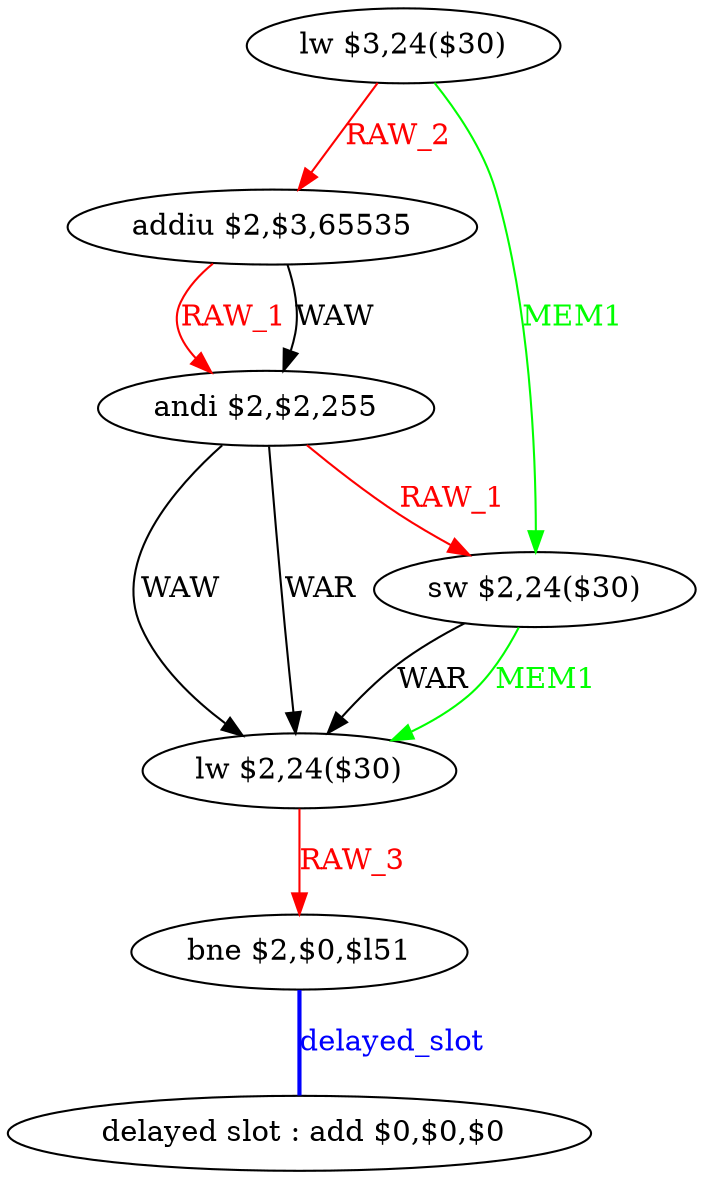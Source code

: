 digraph G1 {
node [shape = ellipse];
i6 [label = " delayed slot : add $0,$0,$0"] ;
i5 ->  i6 [style = bold, dir= none, fontcolor = blue, color = blue, label= "delayed_slot"];
i5 [label = "bne $2,$0,$l51"] ;
i0 [label = "lw $3,24($30)"] ;
i0 ->  i1 [color = red, fontcolor = red, label= "RAW_2"];
i0 ->  i3 [color = green, fontcolor = green, label= "MEM1"];
i1 [label = "addiu $2,$3,65535"] ;
i1 ->  i2 [label= "WAW"];
i1 ->  i2 [color = red, fontcolor = red, label= "RAW_1"];
i2 [label = "andi $2,$2,255"] ;
i2 ->  i3 [color = red, fontcolor = red, label= "RAW_1"];
i2 ->  i4 [label= "WAW"];
i2 ->  i4 [label= "WAR"];
i3 [label = "sw $2,24($30)"] ;
i3 ->  i4 [label= "WAR"];
i3 ->  i4 [color = green, fontcolor = green, label= "MEM1"];
i4 [label = "lw $2,24($30)"] ;
i4 ->  i5 [color = red, fontcolor = red, label= "RAW_3"];
}
